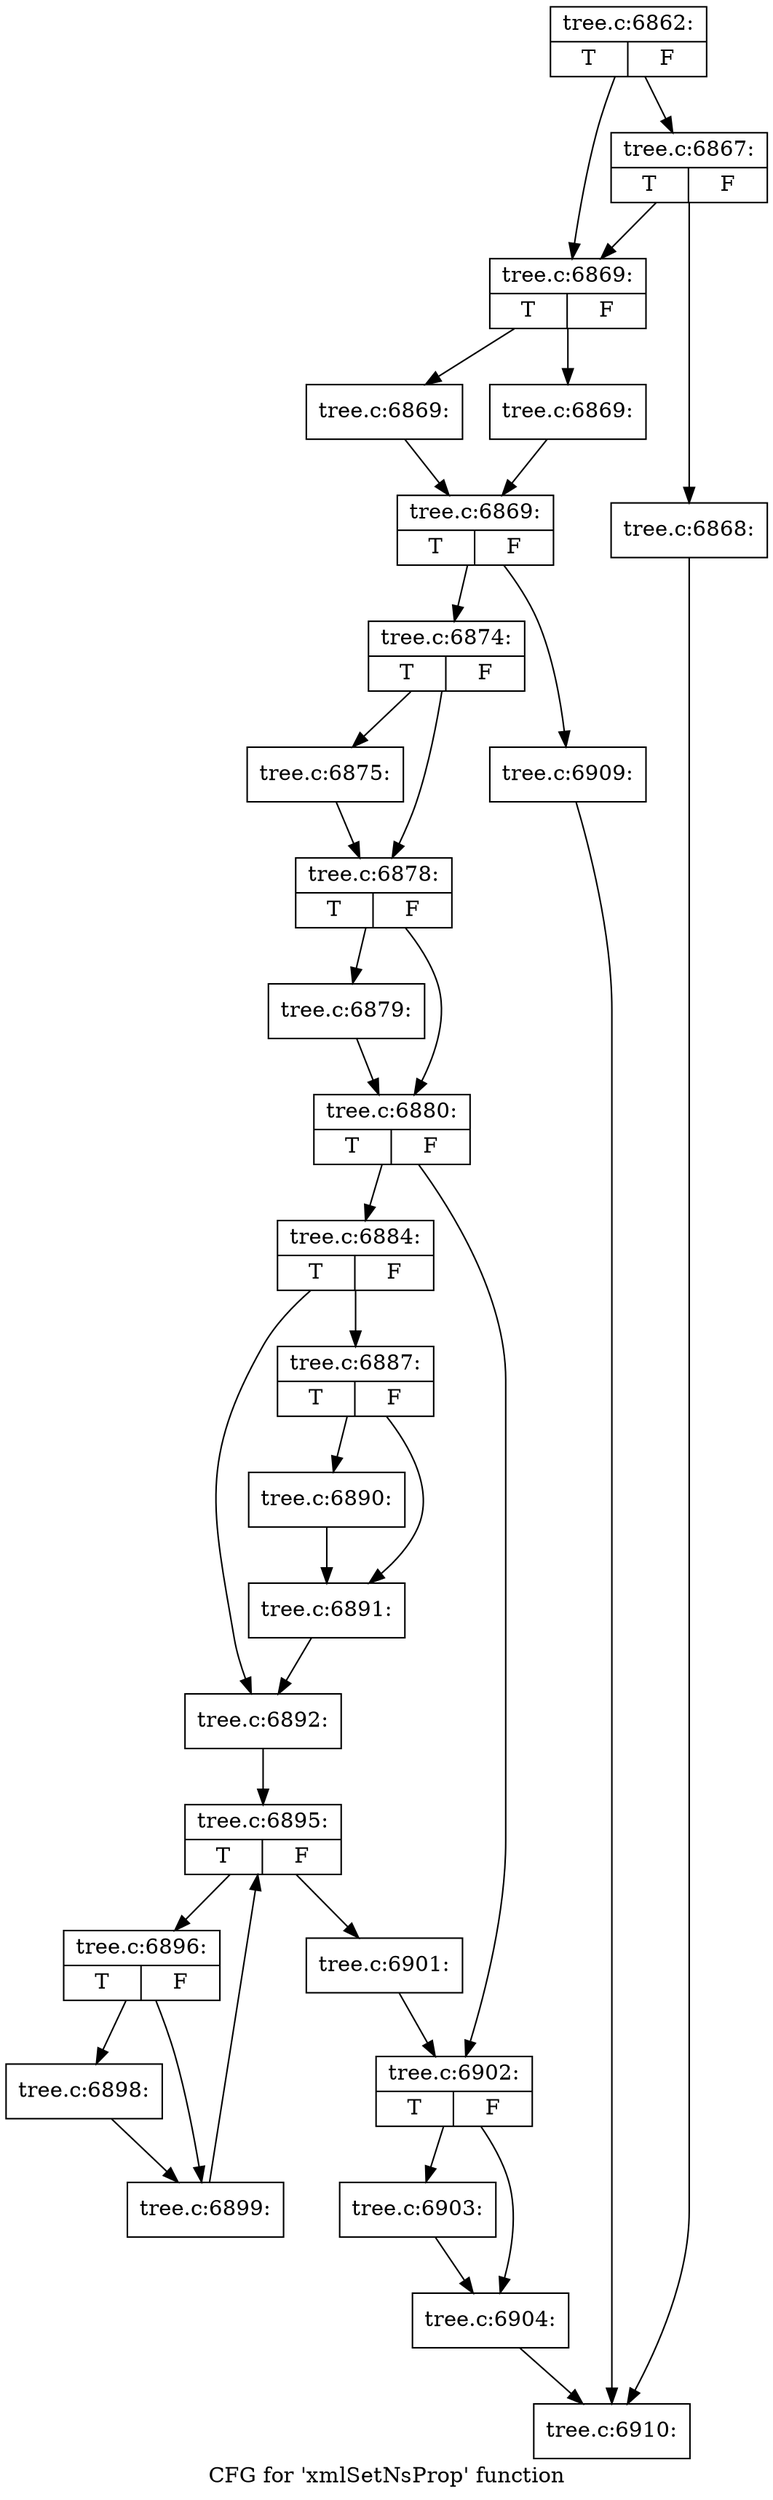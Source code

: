 digraph "CFG for 'xmlSetNsProp' function" {
	label="CFG for 'xmlSetNsProp' function";

	Node0x4641090 [shape=record,label="{tree.c:6862:|{<s0>T|<s1>F}}"];
	Node0x4641090 -> Node0x464b250;
	Node0x4641090 -> Node0x464b200;
	Node0x464b250 [shape=record,label="{tree.c:6867:|{<s0>T|<s1>F}}"];
	Node0x464b250 -> Node0x464b1b0;
	Node0x464b250 -> Node0x464b200;
	Node0x464b1b0 [shape=record,label="{tree.c:6868:}"];
	Node0x464b1b0 -> Node0x464a1d0;
	Node0x464b200 [shape=record,label="{tree.c:6869:|{<s0>T|<s1>F}}"];
	Node0x464b200 -> Node0x464bb20;
	Node0x464b200 -> Node0x464bb70;
	Node0x464bb20 [shape=record,label="{tree.c:6869:}"];
	Node0x464bb20 -> Node0x464bbc0;
	Node0x464bb70 [shape=record,label="{tree.c:6869:}"];
	Node0x464bb70 -> Node0x464bbc0;
	Node0x464bbc0 [shape=record,label="{tree.c:6869:|{<s0>T|<s1>F}}"];
	Node0x464bbc0 -> Node0x464c390;
	Node0x464bbc0 -> Node0x464c3e0;
	Node0x464c390 [shape=record,label="{tree.c:6874:|{<s0>T|<s1>F}}"];
	Node0x464c390 -> Node0x464c7a0;
	Node0x464c390 -> Node0x464c7f0;
	Node0x464c7a0 [shape=record,label="{tree.c:6875:}"];
	Node0x464c7a0 -> Node0x464c7f0;
	Node0x464c7f0 [shape=record,label="{tree.c:6878:|{<s0>T|<s1>F}}"];
	Node0x464c7f0 -> Node0x464d270;
	Node0x464c7f0 -> Node0x464d2c0;
	Node0x464d270 [shape=record,label="{tree.c:6879:}"];
	Node0x464d270 -> Node0x464d2c0;
	Node0x464d2c0 [shape=record,label="{tree.c:6880:|{<s0>T|<s1>F}}"];
	Node0x464d2c0 -> Node0x464e110;
	Node0x464d2c0 -> Node0x464e160;
	Node0x464e110 [shape=record,label="{tree.c:6884:|{<s0>T|<s1>F}}"];
	Node0x464e110 -> Node0x464e840;
	Node0x464e110 -> Node0x464e7f0;
	Node0x464e7f0 [shape=record,label="{tree.c:6887:|{<s0>T|<s1>F}}"];
	Node0x464e7f0 -> Node0x464f0d0;
	Node0x464e7f0 -> Node0x464f790;
	Node0x464f0d0 [shape=record,label="{tree.c:6890:}"];
	Node0x464f0d0 -> Node0x464f790;
	Node0x464f790 [shape=record,label="{tree.c:6891:}"];
	Node0x464f790 -> Node0x464e840;
	Node0x464e840 [shape=record,label="{tree.c:6892:}"];
	Node0x464e840 -> Node0x4650890;
	Node0x4650890 [shape=record,label="{tree.c:6895:|{<s0>T|<s1>F}}"];
	Node0x4650890 -> Node0x4617610;
	Node0x4650890 -> Node0x4617440;
	Node0x4617610 [shape=record,label="{tree.c:6896:|{<s0>T|<s1>F}}"];
	Node0x4617610 -> Node0x46514a0;
	Node0x4617610 -> Node0x46514f0;
	Node0x46514a0 [shape=record,label="{tree.c:6898:}"];
	Node0x46514a0 -> Node0x46514f0;
	Node0x46514f0 [shape=record,label="{tree.c:6899:}"];
	Node0x46514f0 -> Node0x4650890;
	Node0x4617440 [shape=record,label="{tree.c:6901:}"];
	Node0x4617440 -> Node0x464e160;
	Node0x464e160 [shape=record,label="{tree.c:6902:|{<s0>T|<s1>F}}"];
	Node0x464e160 -> Node0x4652060;
	Node0x464e160 -> Node0x46520b0;
	Node0x4652060 [shape=record,label="{tree.c:6903:}"];
	Node0x4652060 -> Node0x46520b0;
	Node0x46520b0 [shape=record,label="{tree.c:6904:}"];
	Node0x46520b0 -> Node0x464a1d0;
	Node0x464c3e0 [shape=record,label="{tree.c:6909:}"];
	Node0x464c3e0 -> Node0x464a1d0;
	Node0x464a1d0 [shape=record,label="{tree.c:6910:}"];
}
